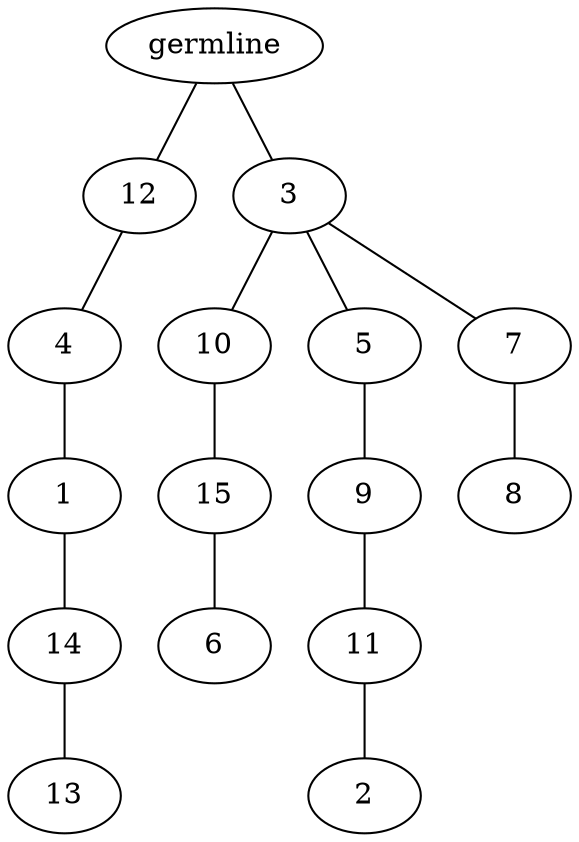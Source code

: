 graph tree {
    "139659878228032" [label="germline"];
    "139659878230192" [label="12"];
    "139659878338912" [label="4"];
    "139659878231824" [label="1"];
    "139659878338816" [label="14"];
    "139659878339152" [label="13"];
    "139659878339776" [label="3"];
    "139659878339392" [label="10"];
    "139659878339920" [label="15"];
    "139659878340496" [label="6"];
    "139659878340592" [label="5"];
    "139659878340640" [label="9"];
    "139659878340832" [label="11"];
    "139659878341216" [label="2"];
    "139659878341024" [label="7"];
    "139659878341072" [label="8"];
    "139659878228032" -- "139659878230192";
    "139659878228032" -- "139659878339776";
    "139659878230192" -- "139659878338912";
    "139659878338912" -- "139659878231824";
    "139659878231824" -- "139659878338816";
    "139659878338816" -- "139659878339152";
    "139659878339776" -- "139659878339392";
    "139659878339776" -- "139659878340592";
    "139659878339776" -- "139659878341024";
    "139659878339392" -- "139659878339920";
    "139659878339920" -- "139659878340496";
    "139659878340592" -- "139659878340640";
    "139659878340640" -- "139659878340832";
    "139659878340832" -- "139659878341216";
    "139659878341024" -- "139659878341072";
}
